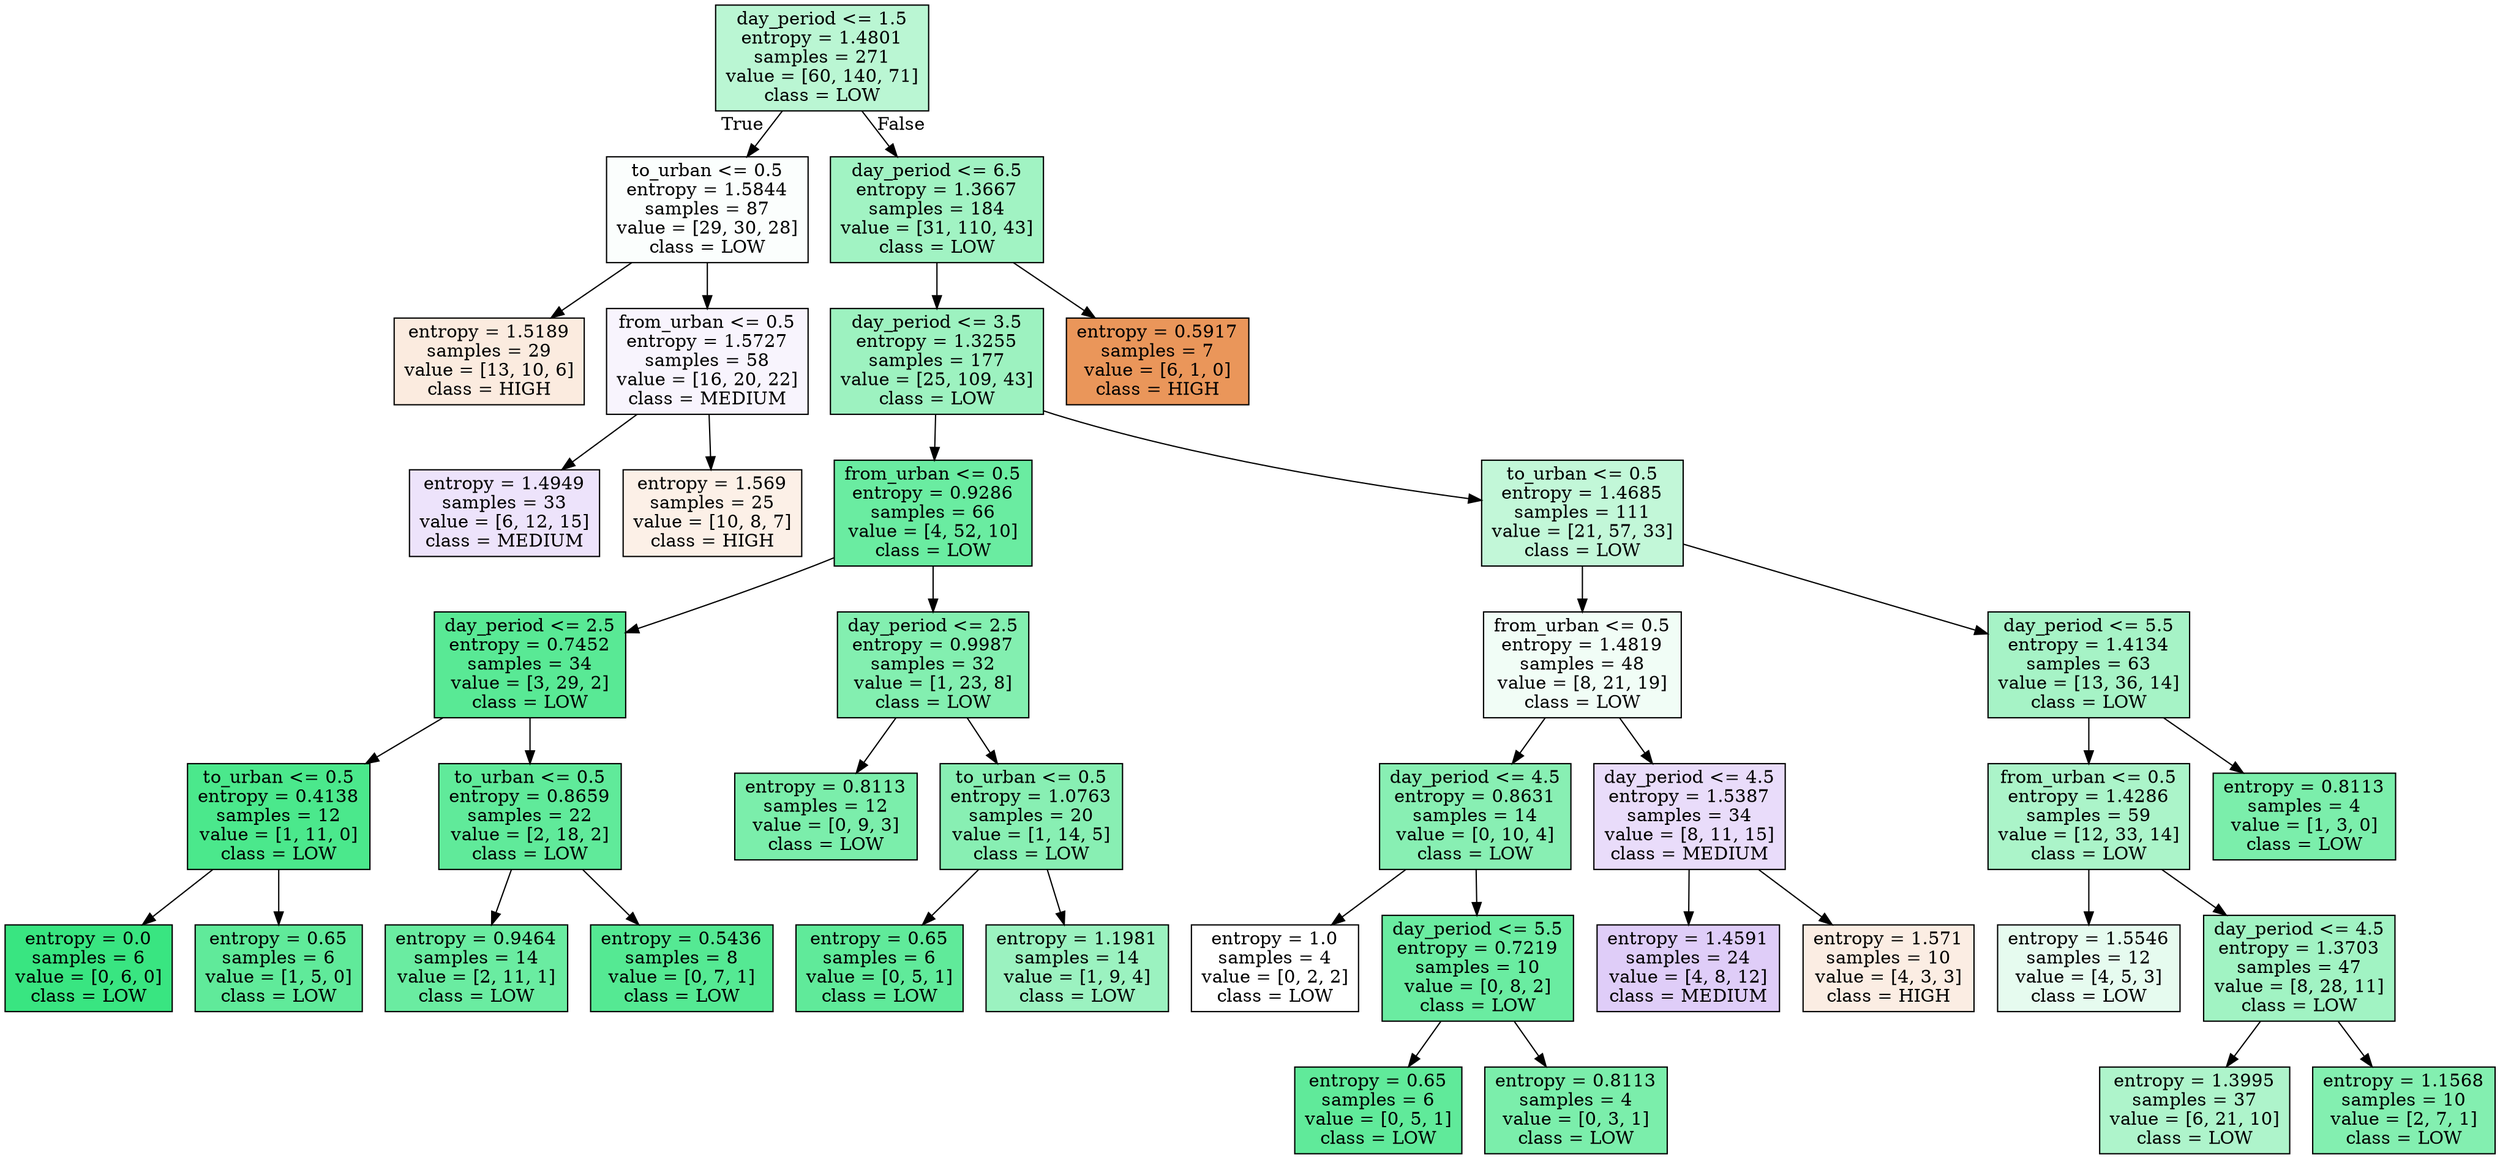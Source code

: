 digraph Tree {
node [shape=box, style="filled", color="black"] ;
0 [label="day_period <= 1.5\nentropy = 1.4801\nsamples = 271\nvalue = [60, 140, 71]\nclass = LOW", fillcolor="#39e58158"] ;
1 [label="to_urban <= 0.5\nentropy = 1.5844\nsamples = 87\nvalue = [29, 30, 28]\nclass = LOW", fillcolor="#39e58104"] ;
0 -> 1 [labeldistance=2.5, labelangle=45, headlabel="True"] ;
2 [label="entropy = 1.5189\nsamples = 29\nvalue = [13, 10, 6]\nclass = HIGH", fillcolor="#e5813928"] ;
1 -> 2 ;
3 [label="from_urban <= 0.5\nentropy = 1.5727\nsamples = 58\nvalue = [16, 20, 22]\nclass = MEDIUM", fillcolor="#8139e50d"] ;
1 -> 3 ;
4 [label="entropy = 1.4949\nsamples = 33\nvalue = [6, 12, 15]\nclass = MEDIUM", fillcolor="#8139e524"] ;
3 -> 4 ;
5 [label="entropy = 1.569\nsamples = 25\nvalue = [10, 8, 7]\nclass = HIGH", fillcolor="#e581391e"] ;
3 -> 5 ;
6 [label="day_period <= 6.5\nentropy = 1.3667\nsamples = 184\nvalue = [31, 110, 43]\nclass = LOW", fillcolor="#39e58179"] ;
0 -> 6 [labeldistance=2.5, labelangle=-45, headlabel="False"] ;
7 [label="day_period <= 3.5\nentropy = 1.3255\nsamples = 177\nvalue = [25, 109, 43]\nclass = LOW", fillcolor="#39e5817e"] ;
6 -> 7 ;
8 [label="from_urban <= 0.5\nentropy = 0.9286\nsamples = 66\nvalue = [4, 52, 10]\nclass = LOW", fillcolor="#39e581bf"] ;
7 -> 8 ;
9 [label="day_period <= 2.5\nentropy = 0.7452\nsamples = 34\nvalue = [3, 29, 2]\nclass = LOW", fillcolor="#39e581d6"] ;
8 -> 9 ;
10 [label="to_urban <= 0.5\nentropy = 0.4138\nsamples = 12\nvalue = [1, 11, 0]\nclass = LOW", fillcolor="#39e581e8"] ;
9 -> 10 ;
11 [label="entropy = 0.0\nsamples = 6\nvalue = [0, 6, 0]\nclass = LOW", fillcolor="#39e581ff"] ;
10 -> 11 ;
12 [label="entropy = 0.65\nsamples = 6\nvalue = [1, 5, 0]\nclass = LOW", fillcolor="#39e581cc"] ;
10 -> 12 ;
13 [label="to_urban <= 0.5\nentropy = 0.8659\nsamples = 22\nvalue = [2, 18, 2]\nclass = LOW", fillcolor="#39e581cc"] ;
9 -> 13 ;
14 [label="entropy = 0.9464\nsamples = 14\nvalue = [2, 11, 1]\nclass = LOW", fillcolor="#39e581bf"] ;
13 -> 14 ;
15 [label="entropy = 0.5436\nsamples = 8\nvalue = [0, 7, 1]\nclass = LOW", fillcolor="#39e581db"] ;
13 -> 15 ;
16 [label="day_period <= 2.5\nentropy = 0.9987\nsamples = 32\nvalue = [1, 23, 8]\nclass = LOW", fillcolor="#39e5819f"] ;
8 -> 16 ;
17 [label="entropy = 0.8113\nsamples = 12\nvalue = [0, 9, 3]\nclass = LOW", fillcolor="#39e581aa"] ;
16 -> 17 ;
18 [label="to_urban <= 0.5\nentropy = 1.0763\nsamples = 20\nvalue = [1, 14, 5]\nclass = LOW", fillcolor="#39e58199"] ;
16 -> 18 ;
19 [label="entropy = 0.65\nsamples = 6\nvalue = [0, 5, 1]\nclass = LOW", fillcolor="#39e581cc"] ;
18 -> 19 ;
20 [label="entropy = 1.1981\nsamples = 14\nvalue = [1, 9, 4]\nclass = LOW", fillcolor="#39e58180"] ;
18 -> 20 ;
21 [label="to_urban <= 0.5\nentropy = 1.4685\nsamples = 111\nvalue = [21, 57, 33]\nclass = LOW", fillcolor="#39e5814e"] ;
7 -> 21 ;
22 [label="from_urban <= 0.5\nentropy = 1.4819\nsamples = 48\nvalue = [8, 21, 19]\nclass = LOW", fillcolor="#39e58112"] ;
21 -> 22 ;
23 [label="day_period <= 4.5\nentropy = 0.8631\nsamples = 14\nvalue = [0, 10, 4]\nclass = LOW", fillcolor="#39e58199"] ;
22 -> 23 ;
24 [label="entropy = 1.0\nsamples = 4\nvalue = [0, 2, 2]\nclass = LOW", fillcolor="#39e58100"] ;
23 -> 24 ;
25 [label="day_period <= 5.5\nentropy = 0.7219\nsamples = 10\nvalue = [0, 8, 2]\nclass = LOW", fillcolor="#39e581bf"] ;
23 -> 25 ;
26 [label="entropy = 0.65\nsamples = 6\nvalue = [0, 5, 1]\nclass = LOW", fillcolor="#39e581cc"] ;
25 -> 26 ;
27 [label="entropy = 0.8113\nsamples = 4\nvalue = [0, 3, 1]\nclass = LOW", fillcolor="#39e581aa"] ;
25 -> 27 ;
28 [label="day_period <= 4.5\nentropy = 1.5387\nsamples = 34\nvalue = [8, 11, 15]\nclass = MEDIUM", fillcolor="#8139e52c"] ;
22 -> 28 ;
29 [label="entropy = 1.4591\nsamples = 24\nvalue = [4, 8, 12]\nclass = MEDIUM", fillcolor="#8139e540"] ;
28 -> 29 ;
30 [label="entropy = 1.571\nsamples = 10\nvalue = [4, 3, 3]\nclass = HIGH", fillcolor="#e5813924"] ;
28 -> 30 ;
31 [label="day_period <= 5.5\nentropy = 1.4134\nsamples = 63\nvalue = [13, 36, 14]\nclass = LOW", fillcolor="#39e58172"] ;
21 -> 31 ;
32 [label="from_urban <= 0.5\nentropy = 1.4286\nsamples = 59\nvalue = [12, 33, 14]\nclass = LOW", fillcolor="#39e5816c"] ;
31 -> 32 ;
33 [label="entropy = 1.5546\nsamples = 12\nvalue = [4, 5, 3]\nclass = LOW", fillcolor="#39e58120"] ;
32 -> 33 ;
34 [label="day_period <= 4.5\nentropy = 1.3703\nsamples = 47\nvalue = [8, 28, 11]\nclass = LOW", fillcolor="#39e58178"] ;
32 -> 34 ;
35 [label="entropy = 1.3995\nsamples = 37\nvalue = [6, 21, 10]\nclass = LOW", fillcolor="#39e58168"] ;
34 -> 35 ;
36 [label="entropy = 1.1568\nsamples = 10\nvalue = [2, 7, 1]\nclass = LOW", fillcolor="#39e5819f"] ;
34 -> 36 ;
37 [label="entropy = 0.8113\nsamples = 4\nvalue = [1, 3, 0]\nclass = LOW", fillcolor="#39e581aa"] ;
31 -> 37 ;
38 [label="entropy = 0.5917\nsamples = 7\nvalue = [6, 1, 0]\nclass = HIGH", fillcolor="#e58139d4"] ;
6 -> 38 ;
}